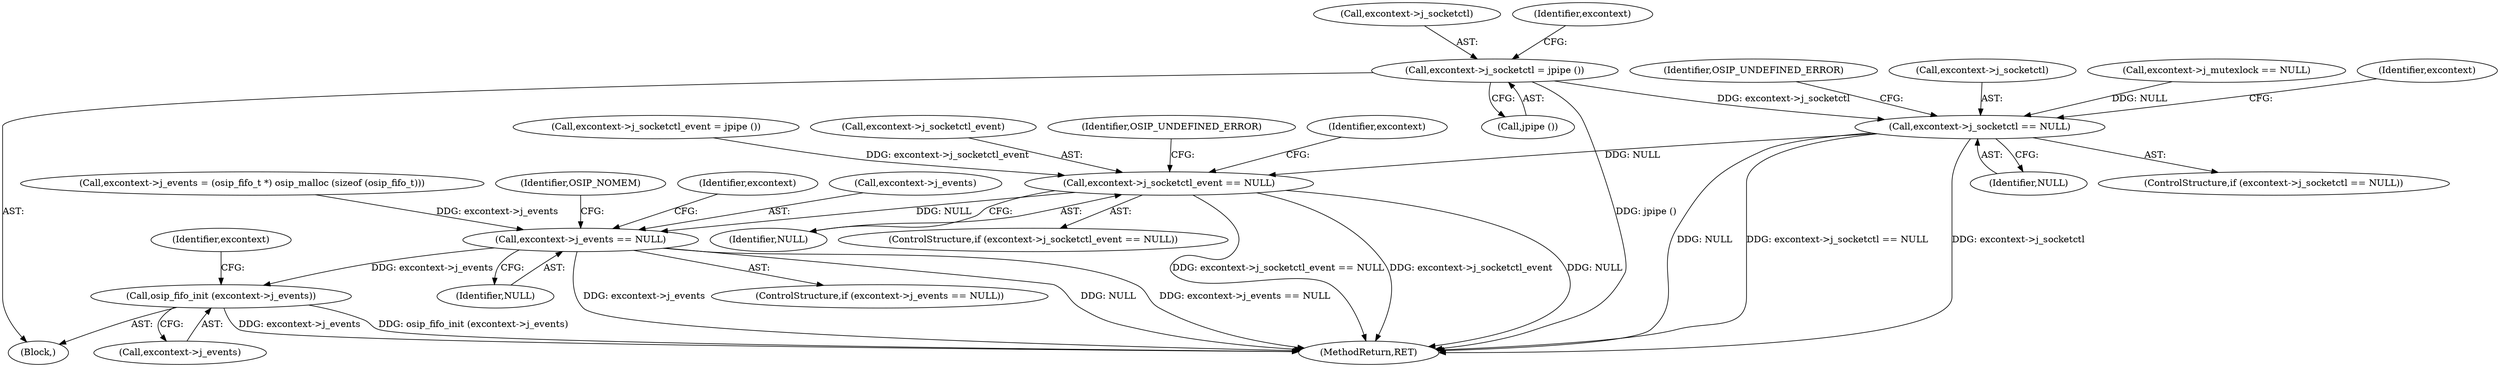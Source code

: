 digraph "0_savannah_2549e421c14aff886629b8482c14af800f411070@API" {
"1000286" [label="(Call,excontext->j_socketctl = jpipe ())"];
"1000292" [label="(Call,excontext->j_socketctl == NULL)"];
"1000305" [label="(Call,excontext->j_socketctl_event == NULL)"];
"1000322" [label="(Call,excontext->j_events == NULL)"];
"1000329" [label="(Call,osip_fifo_init (excontext->j_events))"];
"1000292" [label="(Call,excontext->j_socketctl == NULL)"];
"1000326" [label="(Identifier,NULL)"];
"1000287" [label="(Call,excontext->j_socketctl)"];
"1000330" [label="(Call,excontext->j_events)"];
"1000321" [label="(ControlStructure,if (excontext->j_events == NULL))"];
"1000311" [label="(Identifier,OSIP_UNDEFINED_ERROR)"];
"1000314" [label="(Identifier,excontext)"];
"1000335" [label="(Identifier,excontext)"];
"1000294" [label="(Identifier,excontext)"];
"1000291" [label="(ControlStructure,if (excontext->j_socketctl == NULL))"];
"1000331" [label="(Identifier,excontext)"];
"1000301" [label="(Identifier,excontext)"];
"1000323" [label="(Call,excontext->j_events)"];
"1000286" [label="(Call,excontext->j_socketctl = jpipe ())"];
"1000305" [label="(Call,excontext->j_socketctl_event == NULL)"];
"1000290" [label="(Call,jpipe ())"];
"1000309" [label="(Identifier,NULL)"];
"1000298" [label="(Identifier,OSIP_UNDEFINED_ERROR)"];
"1000312" [label="(Call,excontext->j_events = (osip_fifo_t *) osip_malloc (sizeof (osip_fifo_t)))"];
"1000299" [label="(Call,excontext->j_socketctl_event = jpipe ())"];
"1000293" [label="(Call,excontext->j_socketctl)"];
"1000304" [label="(ControlStructure,if (excontext->j_socketctl_event == NULL))"];
"1000322" [label="(Call,excontext->j_events == NULL)"];
"1000106" [label="(Block,)"];
"1000228" [label="(Call,excontext->j_mutexlock == NULL)"];
"1000329" [label="(Call,osip_fifo_init (excontext->j_events))"];
"1000306" [label="(Call,excontext->j_socketctl_event)"];
"1000328" [label="(Identifier,OSIP_NOMEM)"];
"1000389" [label="(MethodReturn,RET)"];
"1000296" [label="(Identifier,NULL)"];
"1000286" -> "1000106"  [label="AST: "];
"1000286" -> "1000290"  [label="CFG: "];
"1000287" -> "1000286"  [label="AST: "];
"1000290" -> "1000286"  [label="AST: "];
"1000294" -> "1000286"  [label="CFG: "];
"1000286" -> "1000389"  [label="DDG: jpipe ()"];
"1000286" -> "1000292"  [label="DDG: excontext->j_socketctl"];
"1000292" -> "1000291"  [label="AST: "];
"1000292" -> "1000296"  [label="CFG: "];
"1000293" -> "1000292"  [label="AST: "];
"1000296" -> "1000292"  [label="AST: "];
"1000298" -> "1000292"  [label="CFG: "];
"1000301" -> "1000292"  [label="CFG: "];
"1000292" -> "1000389"  [label="DDG: excontext->j_socketctl == NULL"];
"1000292" -> "1000389"  [label="DDG: excontext->j_socketctl"];
"1000292" -> "1000389"  [label="DDG: NULL"];
"1000228" -> "1000292"  [label="DDG: NULL"];
"1000292" -> "1000305"  [label="DDG: NULL"];
"1000305" -> "1000304"  [label="AST: "];
"1000305" -> "1000309"  [label="CFG: "];
"1000306" -> "1000305"  [label="AST: "];
"1000309" -> "1000305"  [label="AST: "];
"1000311" -> "1000305"  [label="CFG: "];
"1000314" -> "1000305"  [label="CFG: "];
"1000305" -> "1000389"  [label="DDG: NULL"];
"1000305" -> "1000389"  [label="DDG: excontext->j_socketctl_event == NULL"];
"1000305" -> "1000389"  [label="DDG: excontext->j_socketctl_event"];
"1000299" -> "1000305"  [label="DDG: excontext->j_socketctl_event"];
"1000305" -> "1000322"  [label="DDG: NULL"];
"1000322" -> "1000321"  [label="AST: "];
"1000322" -> "1000326"  [label="CFG: "];
"1000323" -> "1000322"  [label="AST: "];
"1000326" -> "1000322"  [label="AST: "];
"1000328" -> "1000322"  [label="CFG: "];
"1000331" -> "1000322"  [label="CFG: "];
"1000322" -> "1000389"  [label="DDG: NULL"];
"1000322" -> "1000389"  [label="DDG: excontext->j_events == NULL"];
"1000322" -> "1000389"  [label="DDG: excontext->j_events"];
"1000312" -> "1000322"  [label="DDG: excontext->j_events"];
"1000322" -> "1000329"  [label="DDG: excontext->j_events"];
"1000329" -> "1000106"  [label="AST: "];
"1000329" -> "1000330"  [label="CFG: "];
"1000330" -> "1000329"  [label="AST: "];
"1000335" -> "1000329"  [label="CFG: "];
"1000329" -> "1000389"  [label="DDG: osip_fifo_init (excontext->j_events)"];
"1000329" -> "1000389"  [label="DDG: excontext->j_events"];
}
